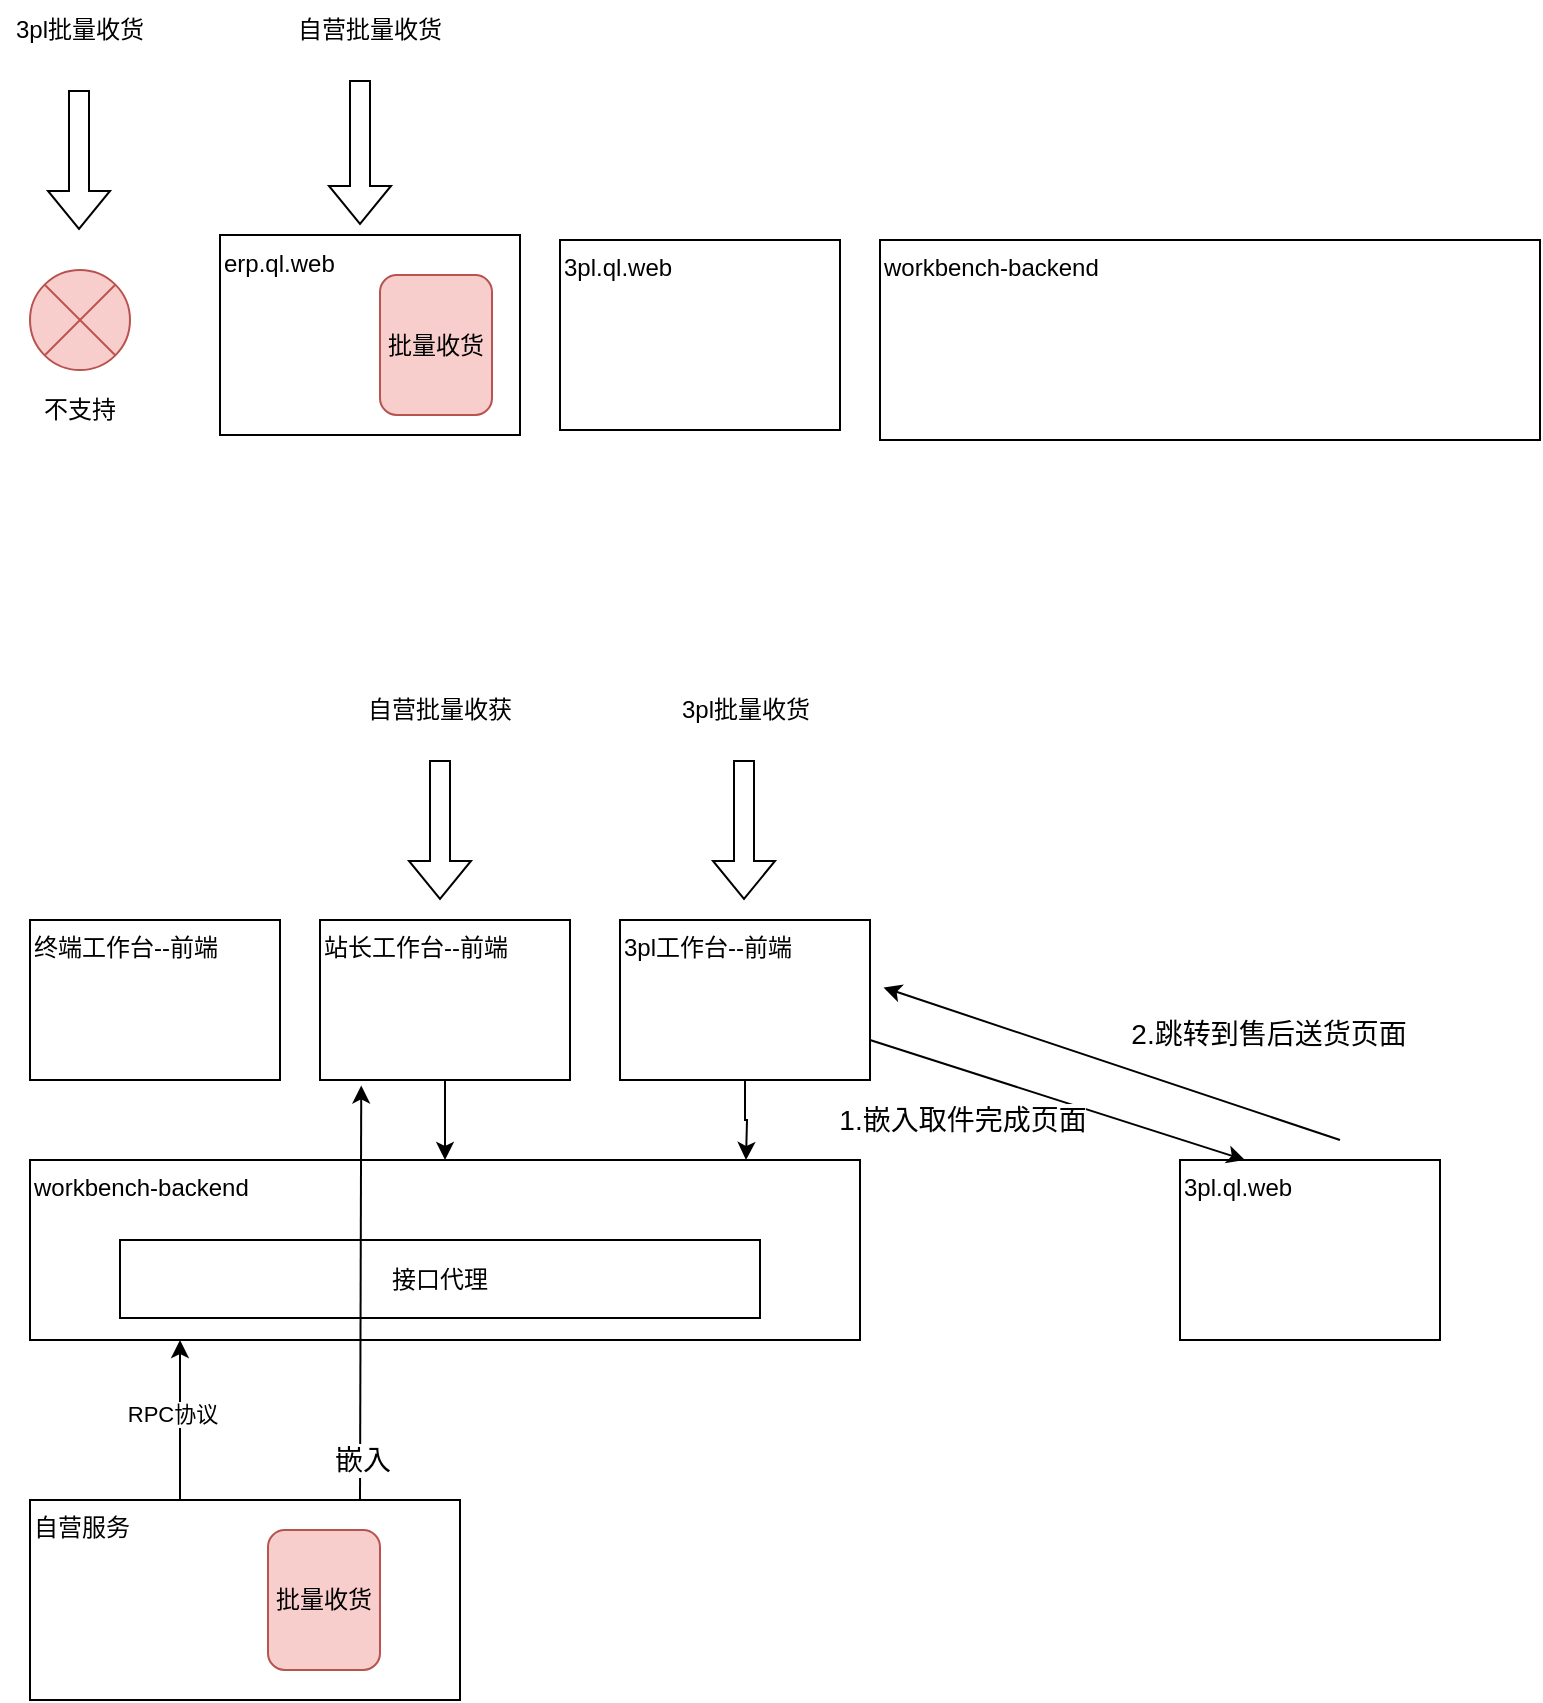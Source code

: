 <mxfile version="21.6.8" type="github">
  <diagram name="第 1 页" id="qFpGvzaHprqfMkJgdwMV">
    <mxGraphModel dx="2474" dy="861" grid="1" gridSize="10" guides="1" tooltips="1" connect="1" arrows="1" fold="1" page="1" pageScale="1" pageWidth="827" pageHeight="1169" math="0" shadow="0">
      <root>
        <mxCell id="0" />
        <mxCell id="1" parent="0" />
        <mxCell id="-93Qaf93hbT0Tz9RRjwY-1" value="erp.ql.web" style="rounded=0;whiteSpace=wrap;html=1;verticalAlign=top;align=left;" vertex="1" parent="1">
          <mxGeometry x="-330" y="687.5" width="150" height="100" as="geometry" />
        </mxCell>
        <mxCell id="-93Qaf93hbT0Tz9RRjwY-2" value="3pl.ql.web" style="rounded=0;whiteSpace=wrap;html=1;verticalAlign=top;align=left;" vertex="1" parent="1">
          <mxGeometry x="-160" y="690" width="140" height="95" as="geometry" />
        </mxCell>
        <mxCell id="-93Qaf93hbT0Tz9RRjwY-3" value="workbench-backend" style="rounded=0;whiteSpace=wrap;html=1;align=left;verticalAlign=top;" vertex="1" parent="1">
          <mxGeometry y="690" width="330" height="100" as="geometry" />
        </mxCell>
        <mxCell id="-93Qaf93hbT0Tz9RRjwY-4" value="批量收货" style="rounded=1;whiteSpace=wrap;html=1;fillColor=#f8cecc;strokeColor=#b85450;" vertex="1" parent="1">
          <mxGeometry x="-250" y="707.5" width="56" height="70" as="geometry" />
        </mxCell>
        <mxCell id="-93Qaf93hbT0Tz9RRjwY-7" value="" style="shape=flexArrow;endArrow=classic;html=1;rounded=0;" edge="1" parent="1">
          <mxGeometry width="50" height="50" relative="1" as="geometry">
            <mxPoint x="-260" y="610" as="sourcePoint" />
            <mxPoint x="-260" y="682.5" as="targetPoint" />
          </mxGeometry>
        </mxCell>
        <mxCell id="-93Qaf93hbT0Tz9RRjwY-8" value="" style="shape=flexArrow;endArrow=classic;html=1;rounded=0;" edge="1" parent="1">
          <mxGeometry width="50" height="50" relative="1" as="geometry">
            <mxPoint x="-400.5" y="615" as="sourcePoint" />
            <mxPoint x="-400.5" y="685" as="targetPoint" />
          </mxGeometry>
        </mxCell>
        <mxCell id="-93Qaf93hbT0Tz9RRjwY-9" value="3pl批量收货" style="text;html=1;strokeColor=none;fillColor=none;align=center;verticalAlign=middle;whiteSpace=wrap;rounded=0;" vertex="1" parent="1">
          <mxGeometry x="-440" y="570" width="80" height="30" as="geometry" />
        </mxCell>
        <mxCell id="-93Qaf93hbT0Tz9RRjwY-10" value="自营批量收货" style="text;html=1;strokeColor=none;fillColor=none;align=center;verticalAlign=middle;whiteSpace=wrap;rounded=0;" vertex="1" parent="1">
          <mxGeometry x="-295" y="570" width="80" height="30" as="geometry" />
        </mxCell>
        <mxCell id="-93Qaf93hbT0Tz9RRjwY-11" value="" style="shape=sumEllipse;perimeter=ellipsePerimeter;whiteSpace=wrap;html=1;backgroundOutline=1;fillColor=#f8cecc;strokeColor=#b85450;" vertex="1" parent="1">
          <mxGeometry x="-425" y="705" width="50" height="50" as="geometry" />
        </mxCell>
        <mxCell id="-93Qaf93hbT0Tz9RRjwY-12" value="不支持" style="text;html=1;strokeColor=none;fillColor=none;align=center;verticalAlign=middle;whiteSpace=wrap;rounded=0;" vertex="1" parent="1">
          <mxGeometry x="-440" y="760" width="80" height="30" as="geometry" />
        </mxCell>
        <mxCell id="-93Qaf93hbT0Tz9RRjwY-27" value="" style="edgeStyle=orthogonalEdgeStyle;rounded=0;orthogonalLoop=1;jettySize=auto;html=1;" edge="1" parent="1" source="-93Qaf93hbT0Tz9RRjwY-13" target="-93Qaf93hbT0Tz9RRjwY-15">
          <mxGeometry relative="1" as="geometry">
            <Array as="points">
              <mxPoint x="-350" y="1250" />
              <mxPoint x="-350" y="1250" />
            </Array>
          </mxGeometry>
        </mxCell>
        <mxCell id="-93Qaf93hbT0Tz9RRjwY-40" value="RPC协议" style="edgeLabel;html=1;align=center;verticalAlign=middle;resizable=0;points=[];" vertex="1" connectable="0" parent="-93Qaf93hbT0Tz9RRjwY-27">
          <mxGeometry x="0.075" y="4" relative="1" as="geometry">
            <mxPoint as="offset" />
          </mxGeometry>
        </mxCell>
        <mxCell id="-93Qaf93hbT0Tz9RRjwY-13" value="自营服务" style="rounded=0;whiteSpace=wrap;html=1;verticalAlign=top;align=left;" vertex="1" parent="1">
          <mxGeometry x="-425" y="1320" width="215" height="100" as="geometry" />
        </mxCell>
        <mxCell id="-93Qaf93hbT0Tz9RRjwY-14" value="3pl.ql.web" style="rounded=0;whiteSpace=wrap;html=1;verticalAlign=top;align=left;" vertex="1" parent="1">
          <mxGeometry x="150" y="1150" width="130" height="90" as="geometry" />
        </mxCell>
        <mxCell id="-93Qaf93hbT0Tz9RRjwY-15" value="workbench-backend" style="rounded=0;whiteSpace=wrap;html=1;align=left;verticalAlign=top;" vertex="1" parent="1">
          <mxGeometry x="-425" y="1150" width="415" height="90" as="geometry" />
        </mxCell>
        <mxCell id="-93Qaf93hbT0Tz9RRjwY-16" value="批量收货" style="rounded=1;whiteSpace=wrap;html=1;fillColor=#f8cecc;strokeColor=#b85450;" vertex="1" parent="1">
          <mxGeometry x="-306" y="1335" width="56" height="70" as="geometry" />
        </mxCell>
        <mxCell id="-93Qaf93hbT0Tz9RRjwY-18" value="终端工作台--前端" style="rounded=0;whiteSpace=wrap;html=1;align=left;verticalAlign=top;" vertex="1" parent="1">
          <mxGeometry x="-425" y="1030" width="125" height="80" as="geometry" />
        </mxCell>
        <mxCell id="-93Qaf93hbT0Tz9RRjwY-26" value="" style="edgeStyle=orthogonalEdgeStyle;rounded=0;orthogonalLoop=1;jettySize=auto;html=1;" edge="1" parent="1" source="-93Qaf93hbT0Tz9RRjwY-19" target="-93Qaf93hbT0Tz9RRjwY-15">
          <mxGeometry relative="1" as="geometry" />
        </mxCell>
        <mxCell id="-93Qaf93hbT0Tz9RRjwY-19" value="站长工作台--前端" style="rounded=0;whiteSpace=wrap;html=1;align=left;verticalAlign=top;" vertex="1" parent="1">
          <mxGeometry x="-280" y="1030" width="125" height="80" as="geometry" />
        </mxCell>
        <mxCell id="-93Qaf93hbT0Tz9RRjwY-30" value="" style="edgeStyle=orthogonalEdgeStyle;rounded=0;orthogonalLoop=1;jettySize=auto;html=1;" edge="1" parent="1" source="-93Qaf93hbT0Tz9RRjwY-20">
          <mxGeometry relative="1" as="geometry">
            <mxPoint x="-67" y="1150" as="targetPoint" />
          </mxGeometry>
        </mxCell>
        <mxCell id="-93Qaf93hbT0Tz9RRjwY-20" value="3pl工作台--前端" style="rounded=0;whiteSpace=wrap;html=1;align=left;verticalAlign=top;" vertex="1" parent="1">
          <mxGeometry x="-130" y="1030" width="125" height="80" as="geometry" />
        </mxCell>
        <mxCell id="-93Qaf93hbT0Tz9RRjwY-21" value="" style="shape=flexArrow;endArrow=classic;html=1;rounded=0;" edge="1" parent="1">
          <mxGeometry width="50" height="50" relative="1" as="geometry">
            <mxPoint x="-220" y="950" as="sourcePoint" />
            <mxPoint x="-220" y="1020" as="targetPoint" />
          </mxGeometry>
        </mxCell>
        <mxCell id="-93Qaf93hbT0Tz9RRjwY-22" value="自营批量收获" style="text;html=1;strokeColor=none;fillColor=none;align=center;verticalAlign=middle;whiteSpace=wrap;rounded=0;" vertex="1" parent="1">
          <mxGeometry x="-260" y="910" width="80" height="30" as="geometry" />
        </mxCell>
        <mxCell id="-93Qaf93hbT0Tz9RRjwY-24" value="" style="shape=flexArrow;endArrow=classic;html=1;rounded=0;" edge="1" parent="1">
          <mxGeometry width="50" height="50" relative="1" as="geometry">
            <mxPoint x="-68" y="950" as="sourcePoint" />
            <mxPoint x="-68" y="1020" as="targetPoint" />
          </mxGeometry>
        </mxCell>
        <mxCell id="-93Qaf93hbT0Tz9RRjwY-25" value="3pl批量收货" style="text;html=1;strokeColor=none;fillColor=none;align=center;verticalAlign=middle;whiteSpace=wrap;rounded=0;" vertex="1" parent="1">
          <mxGeometry x="-107.5" y="910" width="80" height="30" as="geometry" />
        </mxCell>
        <mxCell id="-93Qaf93hbT0Tz9RRjwY-29" value="接口代理" style="rounded=0;whiteSpace=wrap;html=1;" vertex="1" parent="1">
          <mxGeometry x="-380" y="1190" width="320" height="39" as="geometry" />
        </mxCell>
        <mxCell id="-93Qaf93hbT0Tz9RRjwY-32" value="" style="endArrow=classic;html=1;rounded=0;entryX=0.25;entryY=0;entryDx=0;entryDy=0;exitX=1;exitY=0.75;exitDx=0;exitDy=0;" edge="1" parent="1" source="-93Qaf93hbT0Tz9RRjwY-20" target="-93Qaf93hbT0Tz9RRjwY-14">
          <mxGeometry width="50" height="50" relative="1" as="geometry">
            <mxPoint x="90" y="1040" as="sourcePoint" />
            <mxPoint x="90" y="1040" as="targetPoint" />
          </mxGeometry>
        </mxCell>
        <mxCell id="-93Qaf93hbT0Tz9RRjwY-33" value="1.嵌入取件完成页面" style="edgeLabel;html=1;align=center;verticalAlign=middle;resizable=0;points=[];fontSize=14;" vertex="1" connectable="0" parent="-93Qaf93hbT0Tz9RRjwY-32">
          <mxGeometry x="-0.802" y="-1" relative="1" as="geometry">
            <mxPoint x="27" y="33" as="offset" />
          </mxGeometry>
        </mxCell>
        <mxCell id="-93Qaf93hbT0Tz9RRjwY-34" value="" style="endArrow=classic;html=1;rounded=0;entryX=0.165;entryY=1.034;entryDx=0;entryDy=0;entryPerimeter=0;" edge="1" parent="1" target="-93Qaf93hbT0Tz9RRjwY-19">
          <mxGeometry width="50" height="50" relative="1" as="geometry">
            <mxPoint x="-260" y="1320" as="sourcePoint" />
            <mxPoint x="-280" y="1110" as="targetPoint" />
          </mxGeometry>
        </mxCell>
        <mxCell id="-93Qaf93hbT0Tz9RRjwY-35" value="嵌入" style="edgeLabel;html=1;align=center;verticalAlign=middle;resizable=0;points=[];fontSize=14;" vertex="1" connectable="0" parent="-93Qaf93hbT0Tz9RRjwY-34">
          <mxGeometry x="-0.802" y="-1" relative="1" as="geometry">
            <mxPoint as="offset" />
          </mxGeometry>
        </mxCell>
        <mxCell id="-93Qaf93hbT0Tz9RRjwY-36" value="" style="endArrow=classic;html=1;rounded=0;entryX=1.054;entryY=0.422;entryDx=0;entryDy=0;entryPerimeter=0;" edge="1" parent="1" target="-93Qaf93hbT0Tz9RRjwY-20">
          <mxGeometry width="50" height="50" relative="1" as="geometry">
            <mxPoint x="230" y="1140" as="sourcePoint" />
            <mxPoint x="83" y="1160" as="targetPoint" />
          </mxGeometry>
        </mxCell>
        <mxCell id="-93Qaf93hbT0Tz9RRjwY-38" value="2.跳转到售后送货页面" style="edgeLabel;html=1;align=center;verticalAlign=middle;resizable=0;points=[];fontSize=14;" vertex="1" connectable="0" parent="-93Qaf93hbT0Tz9RRjwY-36">
          <mxGeometry x="0.073" y="-3" relative="1" as="geometry">
            <mxPoint x="85" y="-10" as="offset" />
          </mxGeometry>
        </mxCell>
      </root>
    </mxGraphModel>
  </diagram>
</mxfile>
